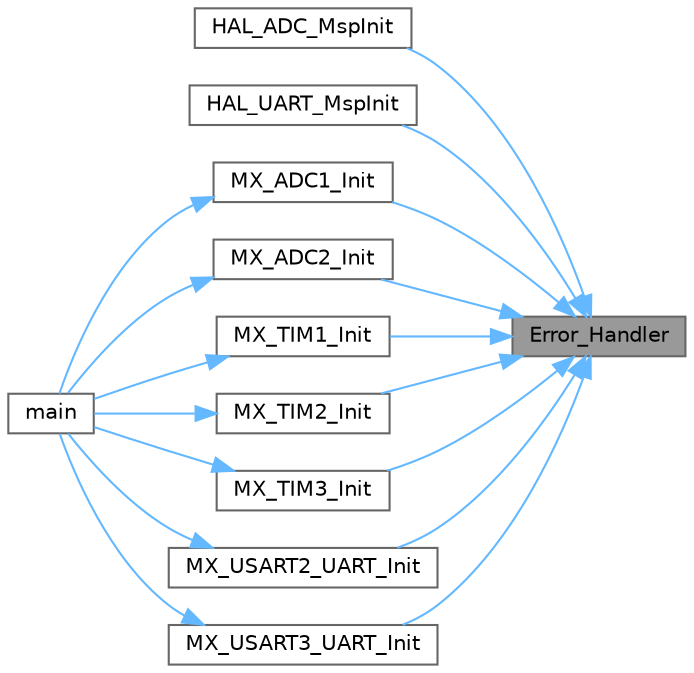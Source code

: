 digraph "Error_Handler"
{
 // LATEX_PDF_SIZE
  bgcolor="transparent";
  edge [fontname=Helvetica,fontsize=10,labelfontname=Helvetica,labelfontsize=10];
  node [fontname=Helvetica,fontsize=10,shape=box,height=0.2,width=0.4];
  rankdir="RL";
  Node1 [id="Node000001",label="Error_Handler",height=0.2,width=0.4,color="gray40", fillcolor="grey60", style="filled", fontcolor="black",tooltip="Error handler function."];
  Node1 -> Node2 [id="edge33_Node000001_Node000002",dir="back",color="steelblue1",style="solid",tooltip=" "];
  Node2 [id="Node000002",label="HAL_ADC_MspInit",height=0.2,width=0.4,color="grey40", fillcolor="white", style="filled",URL="$adc_8c.html#ac3139540667c403c5dfd37a99c610b1c",tooltip=" "];
  Node1 -> Node3 [id="edge34_Node000001_Node000003",dir="back",color="steelblue1",style="solid",tooltip=" "];
  Node3 [id="Node000003",label="HAL_UART_MspInit",height=0.2,width=0.4,color="grey40", fillcolor="white", style="filled",URL="$usart_8c.html#a62a25476866998c7aadfb5c0864fa349",tooltip=" "];
  Node1 -> Node4 [id="edge35_Node000001_Node000004",dir="back",color="steelblue1",style="solid",tooltip=" "];
  Node4 [id="Node000004",label="MX_ADC1_Init",height=0.2,width=0.4,color="grey40", fillcolor="white", style="filled",URL="$adc_8c.html#acccd58aa70215a6b184ad242312ffd0c",tooltip=" "];
  Node4 -> Node5 [id="edge36_Node000004_Node000005",dir="back",color="steelblue1",style="solid",tooltip=" "];
  Node5 [id="Node000005",label="main",height=0.2,width=0.4,color="grey40", fillcolor="white", style="filled",URL="$main_8c.html#a840291bc02cba5474a4cb46a9b9566fe",tooltip="Main entry point of the application."];
  Node1 -> Node6 [id="edge37_Node000001_Node000006",dir="back",color="steelblue1",style="solid",tooltip=" "];
  Node6 [id="Node000006",label="MX_ADC2_Init",height=0.2,width=0.4,color="grey40", fillcolor="white", style="filled",URL="$adc_8c.html#a101e2e3433dfe72bbbd0ae3a84489263",tooltip=" "];
  Node6 -> Node5 [id="edge38_Node000006_Node000005",dir="back",color="steelblue1",style="solid",tooltip=" "];
  Node1 -> Node7 [id="edge39_Node000001_Node000007",dir="back",color="steelblue1",style="solid",tooltip=" "];
  Node7 [id="Node000007",label="MX_TIM1_Init",height=0.2,width=0.4,color="grey40", fillcolor="white", style="filled",URL="$tim_8c.html#ad1f9d42690163f73f73e5b820c81ca14",tooltip=" "];
  Node7 -> Node5 [id="edge40_Node000007_Node000005",dir="back",color="steelblue1",style="solid",tooltip=" "];
  Node1 -> Node8 [id="edge41_Node000001_Node000008",dir="back",color="steelblue1",style="solid",tooltip=" "];
  Node8 [id="Node000008",label="MX_TIM2_Init",height=0.2,width=0.4,color="grey40", fillcolor="white", style="filled",URL="$tim_8c.html#a4b8ff887fd3fdf26605e35927e4ff202",tooltip=" "];
  Node8 -> Node5 [id="edge42_Node000008_Node000005",dir="back",color="steelblue1",style="solid",tooltip=" "];
  Node1 -> Node9 [id="edge43_Node000001_Node000009",dir="back",color="steelblue1",style="solid",tooltip=" "];
  Node9 [id="Node000009",label="MX_TIM3_Init",height=0.2,width=0.4,color="grey40", fillcolor="white", style="filled",URL="$tim_8c.html#a7912f2916786a2c33cb6fb8259ade58c",tooltip=" "];
  Node9 -> Node5 [id="edge44_Node000009_Node000005",dir="back",color="steelblue1",style="solid",tooltip=" "];
  Node1 -> Node10 [id="edge45_Node000001_Node000010",dir="back",color="steelblue1",style="solid",tooltip=" "];
  Node10 [id="Node000010",label="MX_USART2_UART_Init",height=0.2,width=0.4,color="grey40", fillcolor="white", style="filled",URL="$usart_8c.html#a052088fe5bb3f807a4b2502e664fd4fd",tooltip=" "];
  Node10 -> Node5 [id="edge46_Node000010_Node000005",dir="back",color="steelblue1",style="solid",tooltip=" "];
  Node1 -> Node11 [id="edge47_Node000001_Node000011",dir="back",color="steelblue1",style="solid",tooltip=" "];
  Node11 [id="Node000011",label="MX_USART3_UART_Init",height=0.2,width=0.4,color="grey40", fillcolor="white", style="filled",URL="$usart_8c.html#a3d04b903a77089f6ce08dd0bf1c81a81",tooltip=" "];
  Node11 -> Node5 [id="edge48_Node000011_Node000005",dir="back",color="steelblue1",style="solid",tooltip=" "];
}
